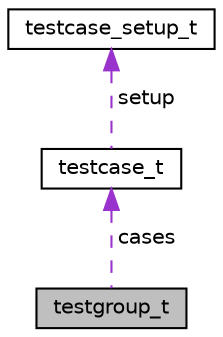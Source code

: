 digraph G
{
  edge [fontname="Helvetica",fontsize="10",labelfontname="Helvetica",labelfontsize="10"];
  node [fontname="Helvetica",fontsize="10",shape=record];
  Node1 [label="testgroup_t",height=0.2,width=0.4,color="black", fillcolor="grey75", style="filled" fontcolor="black"];
  Node2 -> Node1 [dir="back",color="darkorchid3",fontsize="10",style="dashed",label=" cases" ,fontname="Helvetica"];
  Node2 [label="testcase_t",height=0.2,width=0.4,color="black", fillcolor="white", style="filled",URL="$structtestcase__t.html"];
  Node3 -> Node2 [dir="back",color="darkorchid3",fontsize="10",style="dashed",label=" setup" ,fontname="Helvetica"];
  Node3 [label="testcase_setup_t",height=0.2,width=0.4,color="black", fillcolor="white", style="filled",URL="$structtestcase__setup__t.html"];
}
